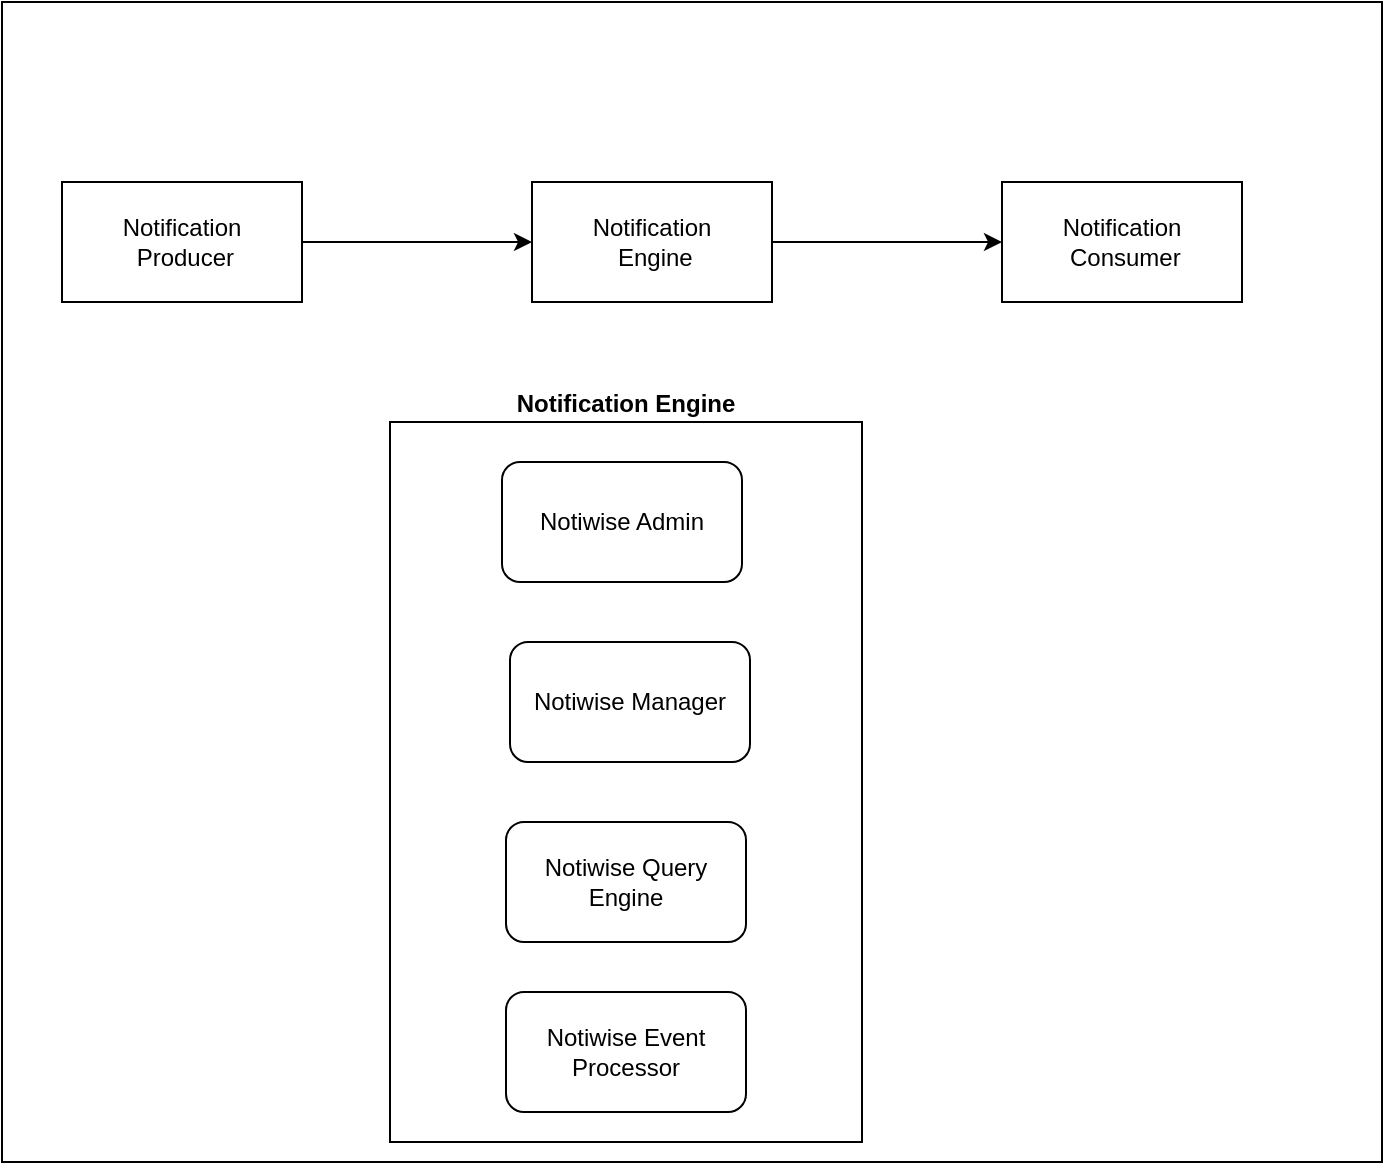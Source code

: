 <mxfile version="28.1.2" pages="4">
  <diagram name="Context" id="sLxrQWmzXwNdSYD7HQOw">
    <mxGraphModel dx="1018" dy="777" grid="1" gridSize="10" guides="1" tooltips="1" connect="1" arrows="1" fold="1" page="1" pageScale="1" pageWidth="827" pageHeight="1169" math="0" shadow="0">
      <root>
        <mxCell id="0" />
        <mxCell id="1" parent="0" />
        <mxCell id="Xdn2FdyX1lLkw3yutABi-1" value="" style="rounded=0;whiteSpace=wrap;html=1;" parent="1" vertex="1">
          <mxGeometry x="100" y="180" width="690" height="580" as="geometry" />
        </mxCell>
        <mxCell id="Xdn2FdyX1lLkw3yutABi-5" value="" style="edgeStyle=orthogonalEdgeStyle;rounded=0;orthogonalLoop=1;jettySize=auto;html=1;" parent="1" source="Xdn2FdyX1lLkw3yutABi-2" target="Xdn2FdyX1lLkw3yutABi-4" edge="1">
          <mxGeometry relative="1" as="geometry" />
        </mxCell>
        <mxCell id="Xdn2FdyX1lLkw3yutABi-2" value="Notification&lt;div&gt;&amp;nbsp;Producer&lt;/div&gt;" style="rounded=0;whiteSpace=wrap;html=1;" parent="1" vertex="1">
          <mxGeometry x="130" y="270" width="120" height="60" as="geometry" />
        </mxCell>
        <mxCell id="Xdn2FdyX1lLkw3yutABi-3" value="Notification&lt;div&gt;&amp;nbsp;Consumer&lt;/div&gt;" style="rounded=0;whiteSpace=wrap;html=1;" parent="1" vertex="1">
          <mxGeometry x="600" y="270" width="120" height="60" as="geometry" />
        </mxCell>
        <mxCell id="Xdn2FdyX1lLkw3yutABi-6" style="edgeStyle=orthogonalEdgeStyle;rounded=0;orthogonalLoop=1;jettySize=auto;html=1;" parent="1" source="Xdn2FdyX1lLkw3yutABi-4" target="Xdn2FdyX1lLkw3yutABi-3" edge="1">
          <mxGeometry relative="1" as="geometry" />
        </mxCell>
        <mxCell id="Xdn2FdyX1lLkw3yutABi-4" value="Notification&lt;div&gt;&amp;nbsp;Engine&lt;/div&gt;" style="rounded=0;whiteSpace=wrap;html=1;" parent="1" vertex="1">
          <mxGeometry x="365" y="270" width="120" height="60" as="geometry" />
        </mxCell>
        <mxCell id="mWZFT-UT04ftLM6CYA2_-1" value="Notification Engine" style="rounded=0;whiteSpace=wrap;html=1;labelPosition=center;verticalLabelPosition=top;align=center;verticalAlign=bottom;fontStyle=1" parent="1" vertex="1">
          <mxGeometry x="294" y="390" width="236" height="360" as="geometry" />
        </mxCell>
        <mxCell id="mWZFT-UT04ftLM6CYA2_-2" value="Notiwise Admin" style="rounded=1;whiteSpace=wrap;html=1;" parent="1" vertex="1">
          <mxGeometry x="350" y="410" width="120" height="60" as="geometry" />
        </mxCell>
        <mxCell id="mWZFT-UT04ftLM6CYA2_-3" value="Notiwise Manager" style="rounded=1;whiteSpace=wrap;html=1;" parent="1" vertex="1">
          <mxGeometry x="354" y="500" width="120" height="60" as="geometry" />
        </mxCell>
        <mxCell id="mWZFT-UT04ftLM6CYA2_-4" value="Notiwise Query Engine" style="rounded=1;whiteSpace=wrap;html=1;" parent="1" vertex="1">
          <mxGeometry x="352" y="590" width="120" height="60" as="geometry" />
        </mxCell>
        <mxCell id="iBVhPwzpYpp6W6WrsKmM-1" value="Notiwise Event Processor" style="rounded=1;whiteSpace=wrap;html=1;" vertex="1" parent="1">
          <mxGeometry x="352" y="675" width="120" height="60" as="geometry" />
        </mxCell>
      </root>
    </mxGraphModel>
  </diagram>
  <diagram id="o6Yee_JOQpYrt_m-W2o1" name="Notiwise-AdminAOD">
    <mxGraphModel dx="1018" dy="777" grid="1" gridSize="10" guides="1" tooltips="1" connect="1" arrows="1" fold="1" page="1" pageScale="1" pageWidth="827" pageHeight="1169" math="0" shadow="0">
      <root>
        <mxCell id="0" />
        <mxCell id="1" parent="0" />
        <mxCell id="onnypWVOFsiKPNZFNyCE-1" value="" style="rounded=0;whiteSpace=wrap;html=1;" parent="1" vertex="1">
          <mxGeometry x="40" y="20" width="760" height="560" as="geometry" />
        </mxCell>
        <mxCell id="YWfVXzP9oYVL_TDURMMp-3" value="" style="edgeStyle=orthogonalEdgeStyle;rounded=0;orthogonalLoop=1;jettySize=auto;html=1;exitX=1;exitY=0.25;exitDx=0;exitDy=0;" parent="1" source="YWfVXzP9oYVL_TDURMMp-1" target="YWfVXzP9oYVL_TDURMMp-2" edge="1">
          <mxGeometry relative="1" as="geometry" />
        </mxCell>
        <mxCell id="YWfVXzP9oYVL_TDURMMp-18" style="edgeStyle=orthogonalEdgeStyle;rounded=0;orthogonalLoop=1;jettySize=auto;html=1;entryX=0;entryY=0.5;entryDx=0;entryDy=0;exitX=0.75;exitY=1;exitDx=0;exitDy=0;" parent="1" source="YWfVXzP9oYVL_TDURMMp-1" target="YWfVXzP9oYVL_TDURMMp-10" edge="1">
          <mxGeometry relative="1" as="geometry" />
        </mxCell>
        <mxCell id="YWfVXzP9oYVL_TDURMMp-24" style="edgeStyle=orthogonalEdgeStyle;rounded=0;orthogonalLoop=1;jettySize=auto;html=1;entryX=0;entryY=0.5;entryDx=0;entryDy=0;exitX=1;exitY=0.75;exitDx=0;exitDy=0;" parent="1" source="YWfVXzP9oYVL_TDURMMp-1" target="YWfVXzP9oYVL_TDURMMp-13" edge="1">
          <mxGeometry relative="1" as="geometry" />
        </mxCell>
        <mxCell id="YWfVXzP9oYVL_TDURMMp-1" value="Notiwise&amp;nbsp;&lt;div&gt;Admin Portal&lt;/div&gt;" style="rounded=0;whiteSpace=wrap;html=1;" parent="1" vertex="1">
          <mxGeometry x="140" y="141" width="120" height="60" as="geometry" />
        </mxCell>
        <mxCell id="YWfVXzP9oYVL_TDURMMp-7" style="edgeStyle=orthogonalEdgeStyle;rounded=0;orthogonalLoop=1;jettySize=auto;html=1;exitX=1;exitY=0.5;exitDx=0;exitDy=0;" parent="1" source="YWfVXzP9oYVL_TDURMMp-2" target="YWfVXzP9oYVL_TDURMMp-4" edge="1">
          <mxGeometry relative="1" as="geometry" />
        </mxCell>
        <mxCell id="YWfVXzP9oYVL_TDURMMp-9" style="edgeStyle=orthogonalEdgeStyle;rounded=0;orthogonalLoop=1;jettySize=auto;html=1;" parent="1" source="YWfVXzP9oYVL_TDURMMp-2" target="YWfVXzP9oYVL_TDURMMp-8" edge="1">
          <mxGeometry relative="1" as="geometry" />
        </mxCell>
        <mxCell id="YWfVXzP9oYVL_TDURMMp-17" style="edgeStyle=orthogonalEdgeStyle;rounded=0;orthogonalLoop=1;jettySize=auto;html=1;entryX=0.142;entryY=-0.008;entryDx=0;entryDy=0;exitX=1;exitY=0.75;exitDx=0;exitDy=0;entryPerimeter=0;" parent="1" source="YWfVXzP9oYVL_TDURMMp-2" target="YWfVXzP9oYVL_TDURMMp-14" edge="1">
          <mxGeometry relative="1" as="geometry" />
        </mxCell>
        <mxCell id="YWfVXzP9oYVL_TDURMMp-2" value="Notiwise&amp;nbsp;&lt;div&gt;Admin Service&lt;/div&gt;" style="rounded=0;whiteSpace=wrap;html=1;" parent="1" vertex="1">
          <mxGeometry x="364" y="141" width="120" height="60" as="geometry" />
        </mxCell>
        <mxCell id="YWfVXzP9oYVL_TDURMMp-15" style="edgeStyle=orthogonalEdgeStyle;rounded=0;orthogonalLoop=1;jettySize=auto;html=1;" parent="1" source="YWfVXzP9oYVL_TDURMMp-4" target="YWfVXzP9oYVL_TDURMMp-14" edge="1">
          <mxGeometry relative="1" as="geometry" />
        </mxCell>
        <mxCell id="YWfVXzP9oYVL_TDURMMp-4" value="Notification&lt;div&gt;CLient ODS&lt;/div&gt;" style="shape=cylinder3;whiteSpace=wrap;html=1;boundedLbl=1;backgroundOutline=1;size=15;" parent="1" vertex="1">
          <mxGeometry x="590" y="131" width="60" height="80" as="geometry" />
        </mxCell>
        <mxCell id="YWfVXzP9oYVL_TDURMMp-8" value="Reference Data" style="shape=cylinder3;whiteSpace=wrap;html=1;boundedLbl=1;backgroundOutline=1;size=15;" parent="1" vertex="1">
          <mxGeometry x="394" y="20" width="60" height="80" as="geometry" />
        </mxCell>
        <mxCell id="YWfVXzP9oYVL_TDURMMp-10" value="Notiwise&amp;nbsp;&lt;div&gt;Billing Service&lt;/div&gt;" style="rounded=0;whiteSpace=wrap;html=1;" parent="1" vertex="1">
          <mxGeometry x="364" y="390" width="120" height="60" as="geometry" />
        </mxCell>
        <mxCell id="YWfVXzP9oYVL_TDURMMp-11" value="Data Warehouse" style="shape=cylinder3;whiteSpace=wrap;html=1;boundedLbl=1;backgroundOutline=1;size=15;" parent="1" vertex="1">
          <mxGeometry x="590" y="460" width="60" height="80" as="geometry" />
        </mxCell>
        <mxCell id="YWfVXzP9oYVL_TDURMMp-19" style="edgeStyle=orthogonalEdgeStyle;rounded=0;orthogonalLoop=1;jettySize=auto;html=1;entryX=0;entryY=0.75;entryDx=0;entryDy=0;" parent="1" source="YWfVXzP9oYVL_TDURMMp-13" target="YWfVXzP9oYVL_TDURMMp-14" edge="1">
          <mxGeometry relative="1" as="geometry" />
        </mxCell>
        <mxCell id="YWfVXzP9oYVL_TDURMMp-13" value="Notiwise&amp;nbsp;&lt;div&gt;Payment Service&lt;/div&gt;" style="rounded=0;whiteSpace=wrap;html=1;" parent="1" vertex="1">
          <mxGeometry x="364" y="260" width="120" height="60" as="geometry" />
        </mxCell>
        <mxCell id="YWfVXzP9oYVL_TDURMMp-16" style="edgeStyle=orthogonalEdgeStyle;rounded=0;orthogonalLoop=1;jettySize=auto;html=1;" parent="1" source="YWfVXzP9oYVL_TDURMMp-14" target="YWfVXzP9oYVL_TDURMMp-11" edge="1">
          <mxGeometry relative="1" as="geometry" />
        </mxCell>
        <mxCell id="YWfVXzP9oYVL_TDURMMp-14" value="Admin&amp;nbsp;&lt;div&gt;KAFKA&lt;/div&gt;" style="rounded=0;whiteSpace=wrap;html=1;" parent="1" vertex="1">
          <mxGeometry x="560" y="290" width="120" height="60" as="geometry" />
        </mxCell>
        <mxCell id="YWfVXzP9oYVL_TDURMMp-21" value="&lt;div&gt;Billing&lt;/div&gt;&lt;div&gt;RDS&lt;/div&gt;" style="shape=cylinder3;whiteSpace=wrap;html=1;boundedLbl=1;backgroundOutline=1;size=15;" parent="1" vertex="1">
          <mxGeometry x="510" y="458" width="60" height="80" as="geometry" />
        </mxCell>
        <mxCell id="YWfVXzP9oYVL_TDURMMp-23" style="edgeStyle=orthogonalEdgeStyle;rounded=0;orthogonalLoop=1;jettySize=auto;html=1;exitX=1;exitY=0.5;exitDx=0;exitDy=0;entryX=0.5;entryY=0;entryDx=0;entryDy=0;entryPerimeter=0;" parent="1" source="YWfVXzP9oYVL_TDURMMp-10" target="YWfVXzP9oYVL_TDURMMp-21" edge="1">
          <mxGeometry relative="1" as="geometry" />
        </mxCell>
      </root>
    </mxGraphModel>
  </diagram>
  <diagram id="2T6-byQNk82GmsBbKa6K" name="Notiwise_Processor_AOD">
    <mxGraphModel dx="1018" dy="777" grid="1" gridSize="10" guides="1" tooltips="1" connect="1" arrows="1" fold="1" page="1" pageScale="1" pageWidth="827" pageHeight="1169" math="0" shadow="0">
      <root>
        <mxCell id="0" />
        <mxCell id="1" parent="0" />
        <mxCell id="MrYGnYUrnat0vYnZzUgt-1" value="" style="rounded=0;whiteSpace=wrap;html=1;" parent="1" vertex="1">
          <mxGeometry x="40" y="20" width="760" height="620" as="geometry" />
        </mxCell>
        <mxCell id="PvigjKCDXW0jv5FIJRWV-2" value="" style="edgeStyle=orthogonalEdgeStyle;rounded=0;orthogonalLoop=1;jettySize=auto;html=1;" parent="1" source="MrYGnYUrnat0vYnZzUgt-2" target="PvigjKCDXW0jv5FIJRWV-1" edge="1">
          <mxGeometry relative="1" as="geometry" />
        </mxCell>
        <mxCell id="wWt6oeYKXyy8oI-9NvCh-2" value="" style="edgeStyle=orthogonalEdgeStyle;rounded=0;orthogonalLoop=1;jettySize=auto;html=1;" parent="1" source="MrYGnYUrnat0vYnZzUgt-2" target="wWt6oeYKXyy8oI-9NvCh-1" edge="1">
          <mxGeometry relative="1" as="geometry" />
        </mxCell>
        <mxCell id="wWt6oeYKXyy8oI-9NvCh-22" style="edgeStyle=orthogonalEdgeStyle;rounded=0;orthogonalLoop=1;jettySize=auto;html=1;" parent="1" source="MrYGnYUrnat0vYnZzUgt-2" target="MrYGnYUrnat0vYnZzUgt-3" edge="1">
          <mxGeometry relative="1" as="geometry" />
        </mxCell>
        <mxCell id="uTDoMGG9GF4xLGnv7HvY-2" style="edgeStyle=orthogonalEdgeStyle;rounded=0;orthogonalLoop=1;jettySize=auto;html=1;" edge="1" parent="1" source="MrYGnYUrnat0vYnZzUgt-2" target="uTDoMGG9GF4xLGnv7HvY-1">
          <mxGeometry relative="1" as="geometry" />
        </mxCell>
        <mxCell id="MrYGnYUrnat0vYnZzUgt-2" value="Notification&amp;nbsp;&lt;div&gt;Controller&lt;/div&gt;" style="rounded=0;whiteSpace=wrap;html=1;" parent="1" vertex="1">
          <mxGeometry x="280" y="130" width="120" height="60" as="geometry" />
        </mxCell>
        <mxCell id="MrYGnYUrnat0vYnZzUgt-3" value="Schema&amp;nbsp;&lt;div&gt;Repository&lt;/div&gt;" style="rounded=1;whiteSpace=wrap;html=1;" parent="1" vertex="1">
          <mxGeometry x="280" y="30" width="120" height="60" as="geometry" />
        </mxCell>
        <mxCell id="PvigjKCDXW0jv5FIJRWV-1" value="Notification&amp;nbsp;&lt;div&gt;Portal&lt;/div&gt;" style="rounded=0;whiteSpace=wrap;html=1;" parent="1" vertex="1">
          <mxGeometry x="80" y="130" width="120" height="60" as="geometry" />
        </mxCell>
        <mxCell id="wWt6oeYKXyy8oI-9NvCh-4" value="" style="edgeStyle=orthogonalEdgeStyle;rounded=0;orthogonalLoop=1;jettySize=auto;html=1;exitX=0.183;exitY=1.033;exitDx=0;exitDy=0;exitPerimeter=0;" parent="1" source="wWt6oeYKXyy8oI-9NvCh-1" target="wWt6oeYKXyy8oI-9NvCh-3" edge="1">
          <mxGeometry relative="1" as="geometry" />
        </mxCell>
        <mxCell id="wWt6oeYKXyy8oI-9NvCh-6" value="" style="edgeStyle=orthogonalEdgeStyle;rounded=0;orthogonalLoop=1;jettySize=auto;html=1;exitX=0.75;exitY=1;exitDx=0;exitDy=0;" parent="1" source="wWt6oeYKXyy8oI-9NvCh-1" target="wWt6oeYKXyy8oI-9NvCh-5" edge="1">
          <mxGeometry relative="1" as="geometry" />
        </mxCell>
        <mxCell id="wWt6oeYKXyy8oI-9NvCh-1" value="Notifise&amp;nbsp;&lt;div&gt;Manger&lt;div&gt;KAFKA&lt;/div&gt;&lt;/div&gt;" style="rounded=0;whiteSpace=wrap;html=1;" parent="1" vertex="1">
          <mxGeometry x="480" y="130" width="120" height="60" as="geometry" />
        </mxCell>
        <mxCell id="wWt6oeYKXyy8oI-9NvCh-9" style="edgeStyle=orthogonalEdgeStyle;rounded=0;orthogonalLoop=1;jettySize=auto;html=1;" parent="1" source="wWt6oeYKXyy8oI-9NvCh-3" edge="1">
          <mxGeometry relative="1" as="geometry">
            <mxPoint x="540" y="350" as="targetPoint" />
          </mxGeometry>
        </mxCell>
        <mxCell id="wWt6oeYKXyy8oI-9NvCh-12" style="edgeStyle=orthogonalEdgeStyle;rounded=0;orthogonalLoop=1;jettySize=auto;html=1;entryX=0;entryY=0.25;entryDx=0;entryDy=0;" parent="1" source="wWt6oeYKXyy8oI-9NvCh-3" target="wWt6oeYKXyy8oI-9NvCh-10" edge="1">
          <mxGeometry relative="1" as="geometry" />
        </mxCell>
        <mxCell id="wWt6oeYKXyy8oI-9NvCh-3" value="Personalized Handler" style="rounded=0;whiteSpace=wrap;html=1;" parent="1" vertex="1">
          <mxGeometry x="370" y="280" width="120" height="60" as="geometry" />
        </mxCell>
        <mxCell id="wWt6oeYKXyy8oI-9NvCh-8" style="edgeStyle=orthogonalEdgeStyle;rounded=0;orthogonalLoop=1;jettySize=auto;html=1;" parent="1" source="wWt6oeYKXyy8oI-9NvCh-5" target="wWt6oeYKXyy8oI-9NvCh-7" edge="1">
          <mxGeometry relative="1" as="geometry" />
        </mxCell>
        <mxCell id="wWt6oeYKXyy8oI-9NvCh-11" style="edgeStyle=orthogonalEdgeStyle;rounded=0;orthogonalLoop=1;jettySize=auto;html=1;entryX=1;entryY=0.5;entryDx=0;entryDy=0;" parent="1" source="wWt6oeYKXyy8oI-9NvCh-5" target="wWt6oeYKXyy8oI-9NvCh-10" edge="1">
          <mxGeometry relative="1" as="geometry" />
        </mxCell>
        <mxCell id="9xahVNBNEVQ9njGCvMCo-3" style="edgeStyle=orthogonalEdgeStyle;rounded=0;orthogonalLoop=1;jettySize=auto;html=1;" edge="1" parent="1" source="wWt6oeYKXyy8oI-9NvCh-5" target="9xahVNBNEVQ9njGCvMCo-1">
          <mxGeometry relative="1" as="geometry" />
        </mxCell>
        <mxCell id="uTDoMGG9GF4xLGnv7HvY-4" value="manage&lt;div&gt;Ratelimit&lt;/div&gt;" style="edgeLabel;html=1;align=center;verticalAlign=middle;resizable=0;points=[];" vertex="1" connectable="0" parent="9xahVNBNEVQ9njGCvMCo-3">
          <mxGeometry x="-0.25" y="3" relative="1" as="geometry">
            <mxPoint as="offset" />
          </mxGeometry>
        </mxCell>
        <mxCell id="wWt6oeYKXyy8oI-9NvCh-5" value="Bulk Handler" style="rounded=0;whiteSpace=wrap;html=1;" parent="1" vertex="1">
          <mxGeometry x="580" y="280" width="120" height="60" as="geometry" />
        </mxCell>
        <mxCell id="wWt6oeYKXyy8oI-9NvCh-7" value="USER REPO" style="shape=cylinder3;whiteSpace=wrap;html=1;boundedLbl=1;backgroundOutline=1;size=15;" parent="1" vertex="1">
          <mxGeometry x="510" y="350" width="60" height="80" as="geometry" />
        </mxCell>
        <mxCell id="wWt6oeYKXyy8oI-9NvCh-14" value="" style="edgeStyle=orthogonalEdgeStyle;rounded=0;orthogonalLoop=1;jettySize=auto;html=1;exitX=0;exitY=0.75;exitDx=0;exitDy=0;" parent="1" source="wWt6oeYKXyy8oI-9NvCh-10" target="wWt6oeYKXyy8oI-9NvCh-13" edge="1">
          <mxGeometry relative="1" as="geometry" />
        </mxCell>
        <mxCell id="_ANRzIK_AyOpb8XK70m3-4" style="edgeStyle=orthogonalEdgeStyle;rounded=0;orthogonalLoop=1;jettySize=auto;html=1;" edge="1" parent="1" source="wWt6oeYKXyy8oI-9NvCh-10" target="_ANRzIK_AyOpb8XK70m3-1">
          <mxGeometry relative="1" as="geometry" />
        </mxCell>
        <mxCell id="wWt6oeYKXyy8oI-9NvCh-10" value="Notiwise&amp;nbsp;&lt;div&gt;processor&lt;br&gt;&lt;div&gt;KAFKA&lt;/div&gt;&lt;/div&gt;" style="rounded=0;whiteSpace=wrap;html=1;" parent="1" vertex="1">
          <mxGeometry x="490" y="460" width="120" height="60" as="geometry" />
        </mxCell>
        <mxCell id="wWt6oeYKXyy8oI-9NvCh-13" value="" style="rounded=0;whiteSpace=wrap;html=1;" parent="1" vertex="1">
          <mxGeometry x="240" y="400" width="170" height="180" as="geometry" />
        </mxCell>
        <mxCell id="wWt6oeYKXyy8oI-9NvCh-19" style="edgeStyle=orthogonalEdgeStyle;rounded=0;orthogonalLoop=1;jettySize=auto;html=1;" parent="1" source="wWt6oeYKXyy8oI-9NvCh-15" target="wWt6oeYKXyy8oI-9NvCh-18" edge="1">
          <mxGeometry relative="1" as="geometry" />
        </mxCell>
        <mxCell id="wWt6oeYKXyy8oI-9NvCh-15" value="Application Handler" style="rounded=0;whiteSpace=wrap;html=1;" parent="1" vertex="1">
          <mxGeometry x="261" y="410" width="120" height="40" as="geometry" />
        </mxCell>
        <mxCell id="wWt6oeYKXyy8oI-9NvCh-16" value="Email" style="rounded=0;whiteSpace=wrap;html=1;" parent="1" vertex="1">
          <mxGeometry x="265" y="470" width="120" height="40" as="geometry" />
        </mxCell>
        <mxCell id="wWt6oeYKXyy8oI-9NvCh-17" value="Push" style="rounded=0;whiteSpace=wrap;html=1;" parent="1" vertex="1">
          <mxGeometry x="265" y="528" width="120" height="40" as="geometry" />
        </mxCell>
        <mxCell id="wWt6oeYKXyy8oI-9NvCh-18" value="Notifications" style="shape=cylinder3;whiteSpace=wrap;html=1;boundedLbl=1;backgroundOutline=1;size=15;" parent="1" vertex="1">
          <mxGeometry x="75" y="390" width="70" height="80" as="geometry" />
        </mxCell>
        <mxCell id="wWt6oeYKXyy8oI-9NvCh-21" style="edgeStyle=orthogonalEdgeStyle;rounded=0;orthogonalLoop=1;jettySize=auto;html=1;" parent="1" source="wWt6oeYKXyy8oI-9NvCh-20" target="wWt6oeYKXyy8oI-9NvCh-18" edge="1">
          <mxGeometry relative="1" as="geometry" />
        </mxCell>
        <mxCell id="wWt6oeYKXyy8oI-9NvCh-20" value="Notification&amp;nbsp;&lt;div&gt;Engine API&lt;/div&gt;" style="rounded=0;whiteSpace=wrap;html=1;" parent="1" vertex="1">
          <mxGeometry x="50" y="250" width="120" height="60" as="geometry" />
        </mxCell>
        <mxCell id="_ANRzIK_AyOpb8XK70m3-3" style="edgeStyle=orthogonalEdgeStyle;rounded=0;orthogonalLoop=1;jettySize=auto;html=1;" edge="1" parent="1" source="_ANRzIK_AyOpb8XK70m3-1" target="_ANRzIK_AyOpb8XK70m3-2">
          <mxGeometry relative="1" as="geometry" />
        </mxCell>
        <mxCell id="_ANRzIK_AyOpb8XK70m3-1" value="Analytics Handler" style="rounded=0;whiteSpace=wrap;html=1;" vertex="1" parent="1">
          <mxGeometry x="490" y="565" width="120" height="40" as="geometry" />
        </mxCell>
        <mxCell id="_ANRzIK_AyOpb8XK70m3-2" value="Notifications&lt;div&gt;Data&lt;/div&gt;&lt;div&gt;warehouse&lt;/div&gt;" style="shape=cylinder3;whiteSpace=wrap;html=1;boundedLbl=1;backgroundOutline=1;size=15;" vertex="1" parent="1">
          <mxGeometry x="690" y="545" width="70" height="80" as="geometry" />
        </mxCell>
        <mxCell id="9xahVNBNEVQ9njGCvMCo-1" value="USER/&lt;div&gt;Channel RateLImit&lt;/div&gt;" style="shape=cylinder3;whiteSpace=wrap;html=1;boundedLbl=1;backgroundOutline=1;size=15;" vertex="1" parent="1">
          <mxGeometry x="710" y="350" width="69" height="100" as="geometry" />
        </mxCell>
        <mxCell id="9xahVNBNEVQ9njGCvMCo-4" style="edgeStyle=orthogonalEdgeStyle;rounded=0;orthogonalLoop=1;jettySize=auto;html=1;entryX=0;entryY=0.5;entryDx=0;entryDy=0;entryPerimeter=0;" edge="1" parent="1" source="wWt6oeYKXyy8oI-9NvCh-3" target="9xahVNBNEVQ9njGCvMCo-1">
          <mxGeometry relative="1" as="geometry" />
        </mxCell>
        <mxCell id="uTDoMGG9GF4xLGnv7HvY-3" value="getUser" style="edgeLabel;html=1;align=center;verticalAlign=middle;resizable=0;points=[];" vertex="1" connectable="0" parent="9xahVNBNEVQ9njGCvMCo-4">
          <mxGeometry x="-0.753" relative="1" as="geometry">
            <mxPoint as="offset" />
          </mxGeometry>
        </mxCell>
        <mxCell id="uTDoMGG9GF4xLGnv7HvY-1" value="Notification&amp;nbsp;&lt;div&gt;Admin Service&lt;/div&gt;" style="rounded=0;whiteSpace=wrap;html=1;" vertex="1" parent="1">
          <mxGeometry x="220" y="250" width="120" height="60" as="geometry" />
        </mxCell>
      </root>
    </mxGraphModel>
  </diagram>
  <diagram id="7B2Qn7XfIGoq7XBWWpAh" name="NotiwiseEvent">
    <mxGraphModel dx="1018" dy="777" grid="1" gridSize="10" guides="1" tooltips="1" connect="1" arrows="1" fold="1" page="1" pageScale="1" pageWidth="827" pageHeight="1169" math="0" shadow="0">
      <root>
        <mxCell id="0" />
        <mxCell id="1" parent="0" />
        <mxCell id="iWgm17-aro-Zlksaz3qF-1" value="" style="rounded=0;whiteSpace=wrap;html=1;" vertex="1" parent="1">
          <mxGeometry x="40" y="40" width="700" height="620" as="geometry" />
        </mxCell>
        <mxCell id="jXii0eQuHzXjbTZpkSLR-2" style="edgeStyle=orthogonalEdgeStyle;rounded=0;orthogonalLoop=1;jettySize=auto;html=1;" edge="1" parent="1" source="iWgm17-aro-Zlksaz3qF-2" target="BzkvdN_bawQ0SGhu5VLV-1">
          <mxGeometry relative="1" as="geometry" />
        </mxCell>
        <mxCell id="xxeiUzxYJo5glGt2GfwL-2" style="edgeStyle=orthogonalEdgeStyle;rounded=0;orthogonalLoop=1;jettySize=auto;html=1;" edge="1" parent="1" source="iWgm17-aro-Zlksaz3qF-2" target="xxeiUzxYJo5glGt2GfwL-1">
          <mxGeometry relative="1" as="geometry" />
        </mxCell>
        <mxCell id="iWgm17-aro-Zlksaz3qF-2" value="Notiwise&lt;div&gt;EventProcessor&lt;/div&gt;" style="rounded=0;whiteSpace=wrap;html=1;" vertex="1" parent="1">
          <mxGeometry x="220" y="160" width="120" height="60" as="geometry" />
        </mxCell>
        <mxCell id="jXii0eQuHzXjbTZpkSLR-1" value="Notiwise&lt;div&gt;Engine API&lt;/div&gt;" style="rounded=0;whiteSpace=wrap;html=1;" vertex="1" parent="1">
          <mxGeometry x="510" y="450" width="120" height="60" as="geometry" />
        </mxCell>
        <mxCell id="xxeiUzxYJo5glGt2GfwL-1" value="Notifications&lt;div&gt;Data&lt;/div&gt;&lt;div&gt;warehouse&lt;/div&gt;" style="shape=cylinder3;whiteSpace=wrap;html=1;boundedLbl=1;backgroundOutline=1;size=15;" vertex="1" parent="1">
          <mxGeometry x="245" y="310" width="70" height="80" as="geometry" />
        </mxCell>
        <mxCell id="BzkvdN_bawQ0SGhu5VLV-3" style="edgeStyle=orthogonalEdgeStyle;rounded=0;orthogonalLoop=1;jettySize=auto;html=1;" edge="1" parent="1" source="BzkvdN_bawQ0SGhu5VLV-1" target="BzkvdN_bawQ0SGhu5VLV-2">
          <mxGeometry relative="1" as="geometry" />
        </mxCell>
        <mxCell id="BzkvdN_bawQ0SGhu5VLV-1" value="Notiwise&amp;nbsp;&lt;div&gt;Event&lt;br&gt;&lt;div&gt;KAFKA&lt;/div&gt;&lt;/div&gt;" style="rounded=0;whiteSpace=wrap;html=1;" vertex="1" parent="1">
          <mxGeometry x="510" y="160" width="120" height="60" as="geometry" />
        </mxCell>
        <mxCell id="BzkvdN_bawQ0SGhu5VLV-4" style="edgeStyle=orthogonalEdgeStyle;rounded=0;orthogonalLoop=1;jettySize=auto;html=1;" edge="1" parent="1" source="BzkvdN_bawQ0SGhu5VLV-2" target="xxeiUzxYJo5glGt2GfwL-1">
          <mxGeometry relative="1" as="geometry" />
        </mxCell>
        <mxCell id="BzkvdN_bawQ0SGhu5VLV-5" style="edgeStyle=orthogonalEdgeStyle;rounded=0;orthogonalLoop=1;jettySize=auto;html=1;" edge="1" parent="1" source="BzkvdN_bawQ0SGhu5VLV-2" target="jXii0eQuHzXjbTZpkSLR-1">
          <mxGeometry relative="1" as="geometry" />
        </mxCell>
        <mxCell id="BzkvdN_bawQ0SGhu5VLV-2" value="Notiwise&lt;div&gt;Event Handler API&lt;/div&gt;" style="rounded=0;whiteSpace=wrap;html=1;" vertex="1" parent="1">
          <mxGeometry x="510" y="320" width="120" height="60" as="geometry" />
        </mxCell>
      </root>
    </mxGraphModel>
  </diagram>
</mxfile>
